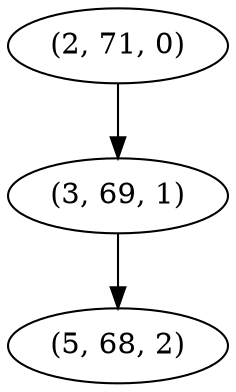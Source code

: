 digraph tree {
    "(2, 71, 0)";
    "(3, 69, 1)";
    "(5, 68, 2)";
    "(2, 71, 0)" -> "(3, 69, 1)";
    "(3, 69, 1)" -> "(5, 68, 2)";
}
